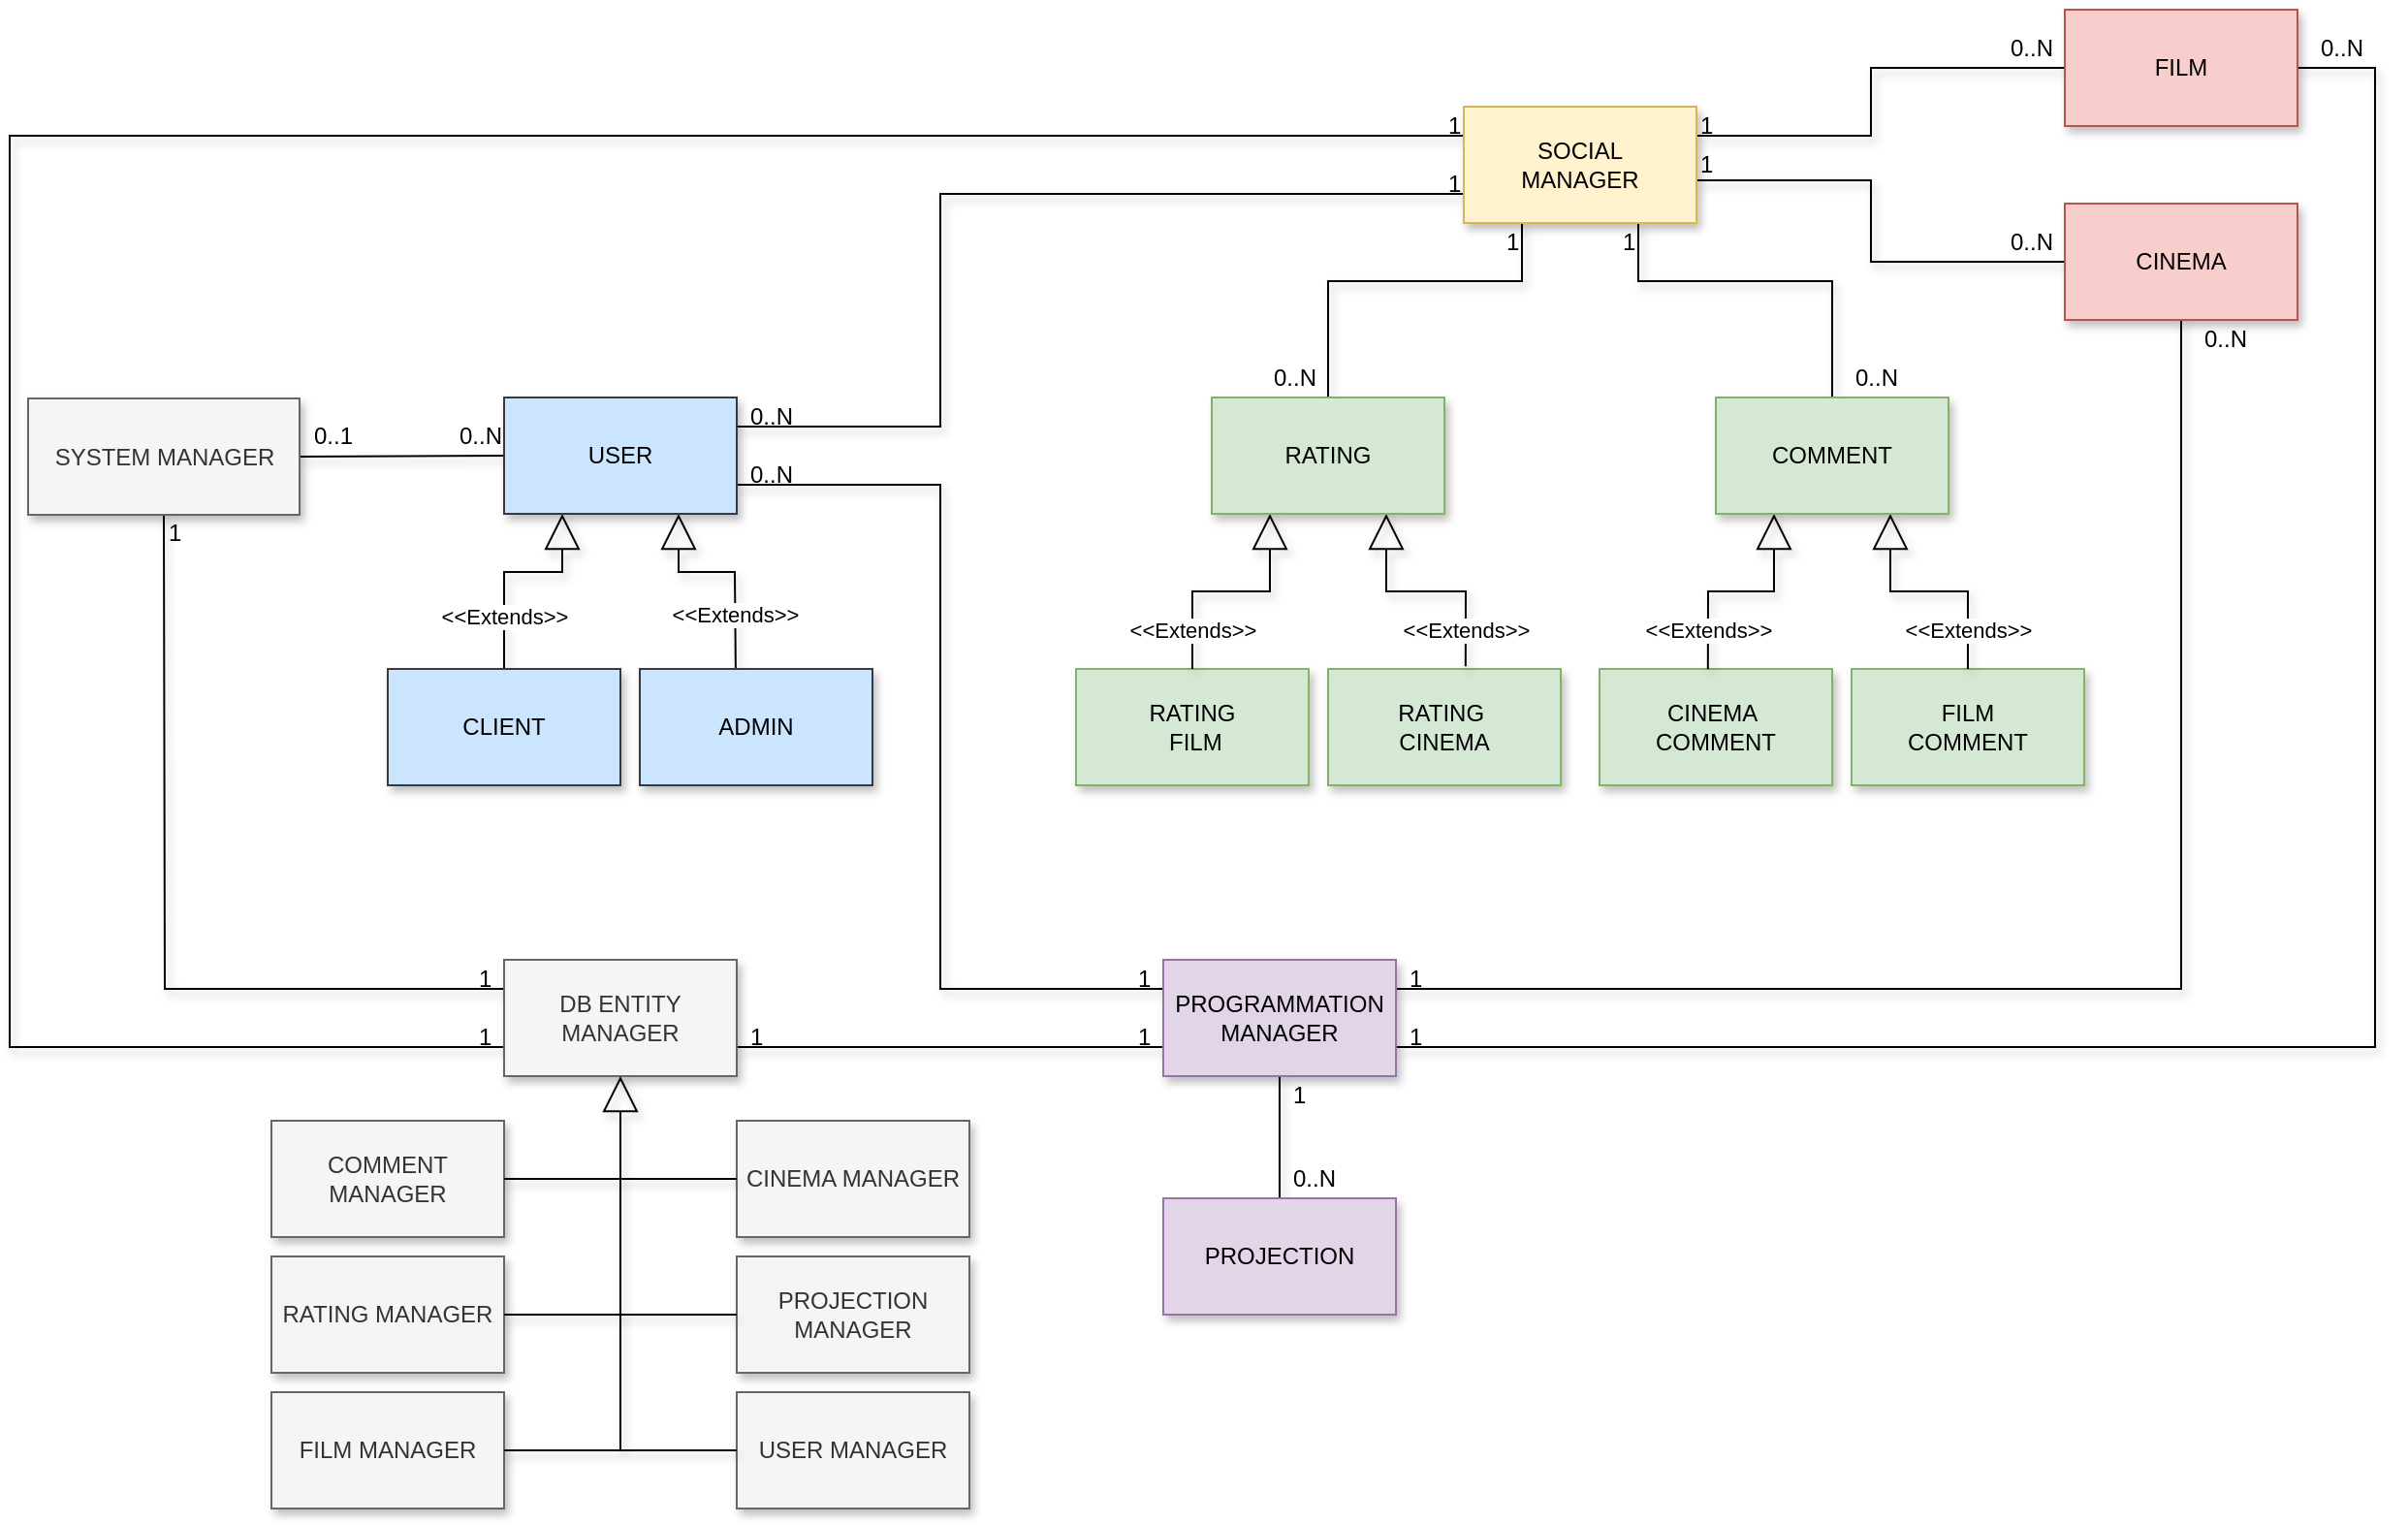 <mxfile version="12.1.0" type="device" pages="1"><diagram id="Bxf1iPgv2D-pFVaHU1Q9" name="Pagina-1"><mxGraphModel dx="1670" dy="628" grid="1" gridSize="10" guides="1" tooltips="1" connect="1" arrows="1" fold="1" page="1" pageScale="1" pageWidth="827" pageHeight="1169" math="0" shadow="0"><root><mxCell id="0"/><mxCell id="1" parent="0"/><mxCell id="x7nz9GGV9tn5JTqJILxh-5" value="FILM &lt;br&gt;COMMENT" style="rounded=0;whiteSpace=wrap;html=1;fillColor=#d5e8d4;strokeColor=#82b366;shadow=1;" parent="1" vertex="1"><mxGeometry x="870" y="640" width="120" height="60" as="geometry"/></mxCell><mxCell id="x7nz9GGV9tn5JTqJILxh-6" value="CINEMA&amp;nbsp;&lt;br&gt;COMMENT" style="rounded=0;whiteSpace=wrap;html=1;fillColor=#d5e8d4;strokeColor=#82b366;shadow=1;" parent="1" vertex="1"><mxGeometry x="740" y="640" width="120" height="60" as="geometry"/></mxCell><mxCell id="x7nz9GGV9tn5JTqJILxh-8" value="RATING&amp;nbsp;&lt;br&gt;CINEMA" style="rounded=0;whiteSpace=wrap;html=1;fillColor=#d5e8d4;strokeColor=#82b366;shadow=1;" parent="1" vertex="1"><mxGeometry x="600" y="640" width="120" height="60" as="geometry"/></mxCell><mxCell id="x7nz9GGV9tn5JTqJILxh-9" value="RATING&lt;br&gt;&amp;nbsp;FILM" style="rounded=0;whiteSpace=wrap;html=1;fillColor=#d5e8d4;strokeColor=#82b366;shadow=1;" parent="1" vertex="1"><mxGeometry x="470" y="640" width="120" height="60" as="geometry"/></mxCell><mxCell id="x7nz9GGV9tn5JTqJILxh-17" value="" style="endArrow=none;html=1;exitX=1;exitY=0.5;exitDx=0;exitDy=0;entryX=0;entryY=0.5;entryDx=0;entryDy=0;shadow=1;rounded=0;" parent="1" source="x7nz9GGV9tn5JTqJILxh-16" target="x7nz9GGV9tn5JTqJILxh-15" edge="1"><mxGeometry width="50" height="50" relative="1" as="geometry"><mxPoint x="190" y="470" as="sourcePoint"/><mxPoint x="140" y="450" as="targetPoint"/></mxGeometry></mxCell><mxCell id="x7nz9GGV9tn5JTqJILxh-18" value="" style="endArrow=none;html=1;entryX=0;entryY=0.75;entryDx=0;entryDy=0;exitX=1;exitY=0.25;exitDx=0;exitDy=0;shadow=1;rounded=0;" parent="1" source="x7nz9GGV9tn5JTqJILxh-15" target="x7nz9GGV9tn5JTqJILxh-12" edge="1"><mxGeometry width="50" height="50" relative="1" as="geometry"><mxPoint x="40" y="640" as="sourcePoint"/><mxPoint x="90" y="590" as="targetPoint"/><Array as="points"><mxPoint x="400" y="515"/><mxPoint x="400" y="395"/></Array></mxGeometry></mxCell><mxCell id="x7nz9GGV9tn5JTqJILxh-19" value="&amp;lt;&amp;lt;Extends&amp;gt;&amp;gt;" style="endArrow=block;endSize=16;endFill=0;html=1;exitX=0.5;exitY=0;exitDx=0;exitDy=0;entryX=0.25;entryY=1;entryDx=0;entryDy=0;shadow=1;rounded=0;" parent="1" source="x7nz9GGV9tn5JTqJILxh-14" target="x7nz9GGV9tn5JTqJILxh-15" edge="1"><mxGeometry x="-0.5" width="160" relative="1" as="geometry"><mxPoint x="245" y="810" as="sourcePoint"/><mxPoint x="186" y="552" as="targetPoint"/><Array as="points"><mxPoint x="175" y="590"/><mxPoint x="205" y="590"/></Array><mxPoint as="offset"/></mxGeometry></mxCell><mxCell id="x7nz9GGV9tn5JTqJILxh-20" value="&amp;lt;&amp;lt;Extends&amp;gt;&amp;gt;" style="endArrow=block;endSize=16;endFill=0;html=1;entryX=0.75;entryY=1;entryDx=0;entryDy=0;exitX=0.412;exitY=0.006;exitDx=0;exitDy=0;exitPerimeter=0;shadow=1;rounded=0;" parent="1" source="x7nz9GGV9tn5JTqJILxh-13" target="x7nz9GGV9tn5JTqJILxh-15" edge="1"><mxGeometry x="-0.491" width="160" relative="1" as="geometry"><mxPoint x="255" y="820" as="sourcePoint"/><mxPoint x="415" y="820" as="targetPoint"/><Array as="points"><mxPoint x="294" y="590"/><mxPoint x="265" y="590"/></Array><mxPoint as="offset"/></mxGeometry></mxCell><mxCell id="x7nz9GGV9tn5JTqJILxh-21" value="&amp;lt;&amp;lt;Extends&amp;gt;&amp;gt;" style="endArrow=block;endSize=16;endFill=0;html=1;entryX=0.25;entryY=1;entryDx=0;entryDy=0;exitX=0.5;exitY=0;exitDx=0;exitDy=0;shadow=1;rounded=0;" parent="1" source="x7nz9GGV9tn5JTqJILxh-9" target="x7nz9GGV9tn5JTqJILxh-11" edge="1"><mxGeometry x="-0.667" width="160" relative="1" as="geometry"><mxPoint x="500" y="650" as="sourcePoint"/><mxPoint x="360" y="690" as="targetPoint"/><Array as="points"><mxPoint x="530" y="600"/><mxPoint x="570" y="600"/></Array><mxPoint as="offset"/></mxGeometry></mxCell><mxCell id="x7nz9GGV9tn5JTqJILxh-22" value="&amp;lt;&amp;lt;Extends&amp;gt;&amp;gt;" style="endArrow=block;endSize=16;endFill=0;html=1;entryX=0.75;entryY=1;entryDx=0;entryDy=0;exitX=0.591;exitY=-0.022;exitDx=0;exitDy=0;exitPerimeter=0;shadow=1;rounded=0;" parent="1" source="x7nz9GGV9tn5JTqJILxh-8" target="x7nz9GGV9tn5JTqJILxh-11" edge="1"><mxGeometry x="-0.688" width="160" relative="1" as="geometry"><mxPoint x="660" y="640" as="sourcePoint"/><mxPoint x="370" y="700" as="targetPoint"/><Array as="points"><mxPoint x="671" y="600"/><mxPoint x="630" y="600"/></Array><mxPoint as="offset"/></mxGeometry></mxCell><mxCell id="x7nz9GGV9tn5JTqJILxh-23" value="&amp;lt;&amp;lt;Extends&amp;gt;&amp;gt;" style="endArrow=block;endSize=16;endFill=0;html=1;exitX=0.466;exitY=0.003;exitDx=0;exitDy=0;exitPerimeter=0;shadow=1;rounded=0;entryX=0.25;entryY=1;entryDx=0;entryDy=0;" parent="1" source="x7nz9GGV9tn5JTqJILxh-6" target="x7nz9GGV9tn5JTqJILxh-10" edge="1"><mxGeometry x="-0.645" width="160" relative="1" as="geometry"><mxPoint x="710" y="670" as="sourcePoint"/><mxPoint x="786" y="540" as="targetPoint"/><Array as="points"><mxPoint x="796" y="600"/><mxPoint x="830" y="600"/></Array><mxPoint as="offset"/></mxGeometry></mxCell><mxCell id="x7nz9GGV9tn5JTqJILxh-24" value="&amp;lt;&amp;lt;Extends&amp;gt;&amp;gt;" style="endArrow=block;endSize=16;endFill=0;html=1;entryX=0.75;entryY=1;entryDx=0;entryDy=0;exitX=0.5;exitY=0;exitDx=0;exitDy=0;shadow=1;rounded=0;" parent="1" source="x7nz9GGV9tn5JTqJILxh-5" target="x7nz9GGV9tn5JTqJILxh-10" edge="1"><mxGeometry x="-0.665" width="160" relative="1" as="geometry"><mxPoint x="810" y="660" as="sourcePoint"/><mxPoint x="390" y="720" as="targetPoint"/><Array as="points"><mxPoint x="930" y="600"/><mxPoint x="890" y="600"/></Array><mxPoint as="offset"/></mxGeometry></mxCell><mxCell id="x7nz9GGV9tn5JTqJILxh-25" value="" style="endArrow=none;html=1;entryX=0;entryY=0.5;entryDx=0;entryDy=0;exitX=1;exitY=0.25;exitDx=0;exitDy=0;shadow=1;rounded=0;" parent="1" source="x7nz9GGV9tn5JTqJILxh-12" target="x7nz9GGV9tn5JTqJILxh-4" edge="1"><mxGeometry width="50" height="50" relative="1" as="geometry"><mxPoint x="50" y="650" as="sourcePoint"/><mxPoint x="100" y="600" as="targetPoint"/><Array as="points"><mxPoint x="800" y="365"/><mxPoint x="880" y="365"/><mxPoint x="880" y="330"/></Array></mxGeometry></mxCell><mxCell id="x7nz9GGV9tn5JTqJILxh-26" value="" style="endArrow=none;html=1;entryX=0.25;entryY=1;entryDx=0;entryDy=0;shadow=1;rounded=0;exitX=0.5;exitY=0;exitDx=0;exitDy=0;" parent="1" source="x7nz9GGV9tn5JTqJILxh-11" target="x7nz9GGV9tn5JTqJILxh-12" edge="1"><mxGeometry width="50" height="50" relative="1" as="geometry"><mxPoint x="630" y="480" as="sourcePoint"/><mxPoint x="110" y="610" as="targetPoint"/><Array as="points"><mxPoint x="600" y="440"/><mxPoint x="700" y="440"/></Array></mxGeometry></mxCell><mxCell id="x7nz9GGV9tn5JTqJILxh-27" value="" style="endArrow=none;html=1;exitX=0.5;exitY=0;exitDx=0;exitDy=0;entryX=0.75;entryY=1;entryDx=0;entryDy=0;shadow=1;rounded=0;" parent="1" source="x7nz9GGV9tn5JTqJILxh-10" target="x7nz9GGV9tn5JTqJILxh-12" edge="1"><mxGeometry width="50" height="50" relative="1" as="geometry"><mxPoint x="70" y="670" as="sourcePoint"/><mxPoint x="120" y="620" as="targetPoint"/><Array as="points"><mxPoint x="860" y="440"/><mxPoint x="760" y="440"/></Array></mxGeometry></mxCell><mxCell id="x7nz9GGV9tn5JTqJILxh-28" value="" style="endArrow=none;html=1;entryX=0.5;entryY=1;entryDx=0;entryDy=0;shadow=1;rounded=0;exitX=0;exitY=0.25;exitDx=0;exitDy=0;" parent="1" source="x7nz9GGV9tn5JTqJILxh-40" target="x7nz9GGV9tn5JTqJILxh-16" edge="1"><mxGeometry width="50" height="50" relative="1" as="geometry"><mxPoint x="240" y="820" as="sourcePoint"/><mxPoint x="130" y="630" as="targetPoint"/><Array as="points"><mxPoint y="805"/></Array></mxGeometry></mxCell><mxCell id="x7nz9GGV9tn5JTqJILxh-30" value="" style="endArrow=none;html=1;shadow=1;rounded=0;exitX=0;exitY=0.75;exitDx=0;exitDy=0;entryX=0;entryY=0.25;entryDx=0;entryDy=0;" parent="1" source="x7nz9GGV9tn5JTqJILxh-40" target="x7nz9GGV9tn5JTqJILxh-12" edge="1"><mxGeometry width="50" height="50" relative="1" as="geometry"><mxPoint x="200" y="830" as="sourcePoint"/><mxPoint x="520" y="360" as="targetPoint"/><Array as="points"><mxPoint x="-80" y="835"/><mxPoint x="-80" y="365"/></Array></mxGeometry></mxCell><mxCell id="x7nz9GGV9tn5JTqJILxh-31" value="" style="endArrow=none;html=1;entryX=1;entryY=0.75;entryDx=0;entryDy=0;shadow=1;rounded=0;" parent="1" target="x7nz9GGV9tn5JTqJILxh-15" edge="1"><mxGeometry width="50" height="50" relative="1" as="geometry"><mxPoint x="515" y="805" as="sourcePoint"/><mxPoint x="160" y="660" as="targetPoint"/><Array as="points"><mxPoint x="400" y="805"/><mxPoint x="400" y="545"/></Array></mxGeometry></mxCell><mxCell id="x7nz9GGV9tn5JTqJILxh-32" value="" style="endArrow=none;html=1;exitX=0;exitY=0.75;exitDx=0;exitDy=0;entryX=1;entryY=0.75;entryDx=0;entryDy=0;shadow=1;rounded=0;" parent="1" source="x7nz9GGV9tn5JTqJILxh-2" target="x7nz9GGV9tn5JTqJILxh-40" edge="1"><mxGeometry width="50" height="50" relative="1" as="geometry"><mxPoint x="120" y="720" as="sourcePoint"/><mxPoint x="170" y="670" as="targetPoint"/><Array as="points"/></mxGeometry></mxCell><mxCell id="x7nz9GGV9tn5JTqJILxh-33" value="" style="endArrow=none;html=1;entryX=0.5;entryY=1;entryDx=0;entryDy=0;exitX=0.5;exitY=0;exitDx=0;exitDy=0;shadow=1;" parent="1" source="x7nz9GGV9tn5JTqJILxh-1" target="x7nz9GGV9tn5JTqJILxh-2" edge="1"><mxGeometry width="50" height="50" relative="1" as="geometry"><mxPoint x="130" y="730" as="sourcePoint"/><mxPoint x="180" y="680" as="targetPoint"/></mxGeometry></mxCell><mxCell id="x7nz9GGV9tn5JTqJILxh-34" value="" style="endArrow=none;html=1;entryX=1;entryY=0.75;entryDx=0;entryDy=0;exitX=1;exitY=0.5;exitDx=0;exitDy=0;shadow=1;rounded=0;" parent="1" source="x7nz9GGV9tn5JTqJILxh-4" target="x7nz9GGV9tn5JTqJILxh-2" edge="1"><mxGeometry width="50" height="50" relative="1" as="geometry"><mxPoint x="140" y="740" as="sourcePoint"/><mxPoint x="190" y="690" as="targetPoint"/><Array as="points"><mxPoint x="1140" y="330"/><mxPoint x="1140" y="835"/></Array></mxGeometry></mxCell><mxCell id="x7nz9GGV9tn5JTqJILxh-35" value="" style="endArrow=none;html=1;entryX=1;entryY=0.25;entryDx=0;entryDy=0;exitX=0.5;exitY=1;exitDx=0;exitDy=0;shadow=1;rounded=0;" parent="1" source="x7nz9GGV9tn5JTqJILxh-3" target="x7nz9GGV9tn5JTqJILxh-2" edge="1"><mxGeometry width="50" height="50" relative="1" as="geometry"><mxPoint x="1030" y="811" as="sourcePoint"/><mxPoint x="200" y="700" as="targetPoint"/><Array as="points"><mxPoint x="1040" y="805"/></Array></mxGeometry></mxCell><mxCell id="x7nz9GGV9tn5JTqJILxh-36" value="" style="endArrow=none;html=1;entryX=0.992;entryY=0.633;entryDx=0;entryDy=0;entryPerimeter=0;exitX=0;exitY=0.5;exitDx=0;exitDy=0;shadow=1;rounded=0;" parent="1" source="x7nz9GGV9tn5JTqJILxh-3" target="x7nz9GGV9tn5JTqJILxh-12" edge="1"><mxGeometry width="50" height="50" relative="1" as="geometry"><mxPoint x="160" y="760" as="sourcePoint"/><mxPoint x="210" y="710" as="targetPoint"/><Array as="points"><mxPoint x="880" y="430"/><mxPoint x="880" y="388"/><mxPoint x="830" y="388"/></Array></mxGeometry></mxCell><mxCell id="x7nz9GGV9tn5JTqJILxh-41" value="1" style="text;html=1;resizable=0;points=[];autosize=1;align=left;verticalAlign=top;spacingTop=-4;shadow=1;" parent="1" vertex="1"><mxGeometry x="790.069" y="370" width="20" height="20" as="geometry"/></mxCell><mxCell id="x7nz9GGV9tn5JTqJILxh-42" value="1" style="text;html=1;resizable=0;points=[];autosize=1;align=left;verticalAlign=top;spacingTop=-4;shadow=1;" parent="1" vertex="1"><mxGeometry x="660.069" y="380" width="20" height="20" as="geometry"/></mxCell><mxCell id="x7nz9GGV9tn5JTqJILxh-43" value="1" style="text;html=1;resizable=0;points=[];autosize=1;align=left;verticalAlign=top;spacingTop=-4;shadow=1;" parent="1" vertex="1"><mxGeometry x="660.069" y="350" width="20" height="20" as="geometry"/></mxCell><mxCell id="x7nz9GGV9tn5JTqJILxh-44" value="1" style="text;html=1;resizable=0;points=[];autosize=1;align=left;verticalAlign=top;spacingTop=-4;shadow=1;" parent="1" vertex="1"><mxGeometry x="690.069" y="410" width="20" height="20" as="geometry"/></mxCell><mxCell id="x7nz9GGV9tn5JTqJILxh-45" value="1" style="text;html=1;resizable=0;points=[];autosize=1;align=left;verticalAlign=top;spacingTop=-4;shadow=1;" parent="1" vertex="1"><mxGeometry x="750.069" y="410" width="20" height="20" as="geometry"/></mxCell><mxCell id="x7nz9GGV9tn5JTqJILxh-46" value="1" style="text;html=1;resizable=0;points=[];autosize=1;align=left;verticalAlign=top;spacingTop=-4;shadow=1;" parent="1" vertex="1"><mxGeometry x="790.069" y="350" width="20" height="20" as="geometry"/></mxCell><mxCell id="x7nz9GGV9tn5JTqJILxh-47" value="1" style="text;html=1;resizable=0;points=[];autosize=1;align=left;verticalAlign=top;spacingTop=-4;shadow=1;" parent="1" vertex="1"><mxGeometry x="499.929" y="790" width="20" height="20" as="geometry"/></mxCell><mxCell id="x7nz9GGV9tn5JTqJILxh-48" value="1" style="text;html=1;resizable=0;points=[];autosize=1;align=left;verticalAlign=top;spacingTop=-4;shadow=1;" parent="1" vertex="1"><mxGeometry x="499.929" y="820" width="20" height="20" as="geometry"/></mxCell><mxCell id="x7nz9GGV9tn5JTqJILxh-49" value="1" style="text;html=1;resizable=0;points=[];autosize=1;align=left;verticalAlign=top;spacingTop=-4;shadow=1;" parent="1" vertex="1"><mxGeometry x="579.929" y="850" width="20" height="20" as="geometry"/></mxCell><mxCell id="x7nz9GGV9tn5JTqJILxh-50" value="1" style="text;html=1;resizable=0;points=[];autosize=1;align=left;verticalAlign=top;spacingTop=-4;shadow=1;" parent="1" vertex="1"><mxGeometry x="639.929" y="820" width="20" height="20" as="geometry"/></mxCell><mxCell id="x7nz9GGV9tn5JTqJILxh-51" value="1" style="text;html=1;resizable=0;points=[];autosize=1;align=left;verticalAlign=top;spacingTop=-4;shadow=1;" parent="1" vertex="1"><mxGeometry x="639.929" y="790" width="20" height="20" as="geometry"/></mxCell><mxCell id="x7nz9GGV9tn5JTqJILxh-52" value="1" style="text;html=1;resizable=0;points=[];autosize=1;align=left;verticalAlign=top;spacingTop=-4;shadow=1;" parent="1" vertex="1"><mxGeometry x="160.143" y="820" width="20" height="20" as="geometry"/></mxCell><mxCell id="x7nz9GGV9tn5JTqJILxh-53" value="1" style="text;html=1;resizable=0;points=[];autosize=1;align=left;verticalAlign=top;spacingTop=-4;shadow=1;" parent="1" vertex="1"><mxGeometry x="160.143" y="790" width="20" height="20" as="geometry"/></mxCell><mxCell id="x7nz9GGV9tn5JTqJILxh-54" value="1" style="text;html=1;resizable=0;points=[];autosize=1;align=left;verticalAlign=top;spacingTop=-4;shadow=1;" parent="1" vertex="1"><mxGeometry x="300.143" y="820" width="20" height="20" as="geometry"/></mxCell><mxCell id="x7nz9GGV9tn5JTqJILxh-55" value="1" style="text;html=1;resizable=0;points=[];autosize=1;align=left;verticalAlign=top;spacingTop=-4;shadow=1;" parent="1" vertex="1"><mxGeometry y="560" width="20" height="20" as="geometry"/></mxCell><mxCell id="x7nz9GGV9tn5JTqJILxh-56" value="0..1" style="text;html=1;resizable=0;points=[];autosize=1;align=left;verticalAlign=top;spacingTop=-4;shadow=1;" parent="1" vertex="1"><mxGeometry x="75" y="510.2" width="40" height="20" as="geometry"/></mxCell><mxCell id="x7nz9GGV9tn5JTqJILxh-59" value="0..N" style="text;html=1;resizable=0;points=[];autosize=1;align=left;verticalAlign=top;spacingTop=-4;shadow=1;" parent="1" vertex="1"><mxGeometry x="950" y="309.833" width="40" height="20" as="geometry"/></mxCell><mxCell id="x7nz9GGV9tn5JTqJILxh-60" value="0..N" style="text;html=1;resizable=0;points=[];autosize=1;align=left;verticalAlign=top;spacingTop=-4;shadow=1;" parent="1" vertex="1"><mxGeometry x="580" y="892.833" width="40" height="20" as="geometry"/></mxCell><mxCell id="x7nz9GGV9tn5JTqJILxh-61" value="0..N" style="text;html=1;resizable=0;points=[];autosize=1;align=left;verticalAlign=top;spacingTop=-4;shadow=1;" parent="1" vertex="1"><mxGeometry x="570.214" y="480.333" width="40" height="20" as="geometry"/></mxCell><mxCell id="x7nz9GGV9tn5JTqJILxh-62" value="0..N" style="text;html=1;resizable=0;points=[];autosize=1;align=left;verticalAlign=top;spacingTop=-4;shadow=1;" parent="1" vertex="1"><mxGeometry x="870.214" y="479.833" width="40" height="20" as="geometry"/></mxCell><mxCell id="x7nz9GGV9tn5JTqJILxh-63" value="0..N" style="text;html=1;resizable=0;points=[];autosize=1;align=left;verticalAlign=top;spacingTop=-4;shadow=1;" parent="1" vertex="1"><mxGeometry x="300" y="529.833" width="40" height="20" as="geometry"/></mxCell><mxCell id="x7nz9GGV9tn5JTqJILxh-64" value="0..N" style="text;html=1;resizable=0;points=[];autosize=1;align=left;verticalAlign=top;spacingTop=-4;shadow=1;" parent="1" vertex="1"><mxGeometry x="300" y="499.833" width="40" height="20" as="geometry"/></mxCell><mxCell id="x7nz9GGV9tn5JTqJILxh-65" value="0..N" style="text;html=1;resizable=0;points=[];autosize=1;align=left;verticalAlign=top;spacingTop=-4;shadow=1;" parent="1" vertex="1"><mxGeometry x="150" y="509.833" width="40" height="20" as="geometry"/></mxCell><mxCell id="x7nz9GGV9tn5JTqJILxh-68" value="0..N" style="text;html=1;resizable=0;points=[];autosize=1;align=left;verticalAlign=top;spacingTop=-4;shadow=1;" parent="1" vertex="1"><mxGeometry x="1110" y="309.833" width="40" height="20" as="geometry"/></mxCell><mxCell id="x7nz9GGV9tn5JTqJILxh-69" value="0..N" style="text;html=1;resizable=0;points=[];autosize=1;align=left;verticalAlign=top;spacingTop=-4;shadow=1;" parent="1" vertex="1"><mxGeometry x="950" y="409.833" width="40" height="20" as="geometry"/></mxCell><mxCell id="x7nz9GGV9tn5JTqJILxh-70" value="0..N" style="text;html=1;resizable=0;points=[];autosize=1;align=left;verticalAlign=top;spacingTop=-4;shadow=1;" parent="1" vertex="1"><mxGeometry x="1050" y="460.333" width="40" height="20" as="geometry"/></mxCell><mxCell id="x7nz9GGV9tn5JTqJILxh-1" value="PROJECTION" style="rounded=0;whiteSpace=wrap;html=1;fillColor=#e1d5e7;strokeColor=#9673a6;shadow=1;" parent="1" vertex="1"><mxGeometry x="515" y="913" width="120" height="60" as="geometry"/></mxCell><mxCell id="x7nz9GGV9tn5JTqJILxh-2" value="PROGRAMMATION&lt;br&gt;MANAGER" style="rounded=0;whiteSpace=wrap;html=1;fillColor=#e1d5e7;strokeColor=#9673a6;shadow=1;" parent="1" vertex="1"><mxGeometry x="515" y="790" width="120" height="60" as="geometry"/></mxCell><mxCell id="x7nz9GGV9tn5JTqJILxh-3" value="CINEMA" style="rounded=0;whiteSpace=wrap;html=1;fillColor=#f8cecc;strokeColor=#b85450;shadow=1;" parent="1" vertex="1"><mxGeometry x="980" y="400" width="120" height="60" as="geometry"/></mxCell><mxCell id="x7nz9GGV9tn5JTqJILxh-4" value="FILM" style="rounded=0;whiteSpace=wrap;html=1;fillColor=#f8cecc;strokeColor=#b85450;shadow=1;" parent="1" vertex="1"><mxGeometry x="980" y="300" width="120" height="60" as="geometry"/></mxCell><mxCell id="x7nz9GGV9tn5JTqJILxh-10" value="COMMENT" style="rounded=0;whiteSpace=wrap;html=1;fillColor=#d5e8d4;strokeColor=#82b366;shadow=1;" parent="1" vertex="1"><mxGeometry x="800" y="500" width="120" height="60" as="geometry"/></mxCell><mxCell id="x7nz9GGV9tn5JTqJILxh-11" value="RATING" style="rounded=0;whiteSpace=wrap;html=1;fillColor=#d5e8d4;strokeColor=#82b366;shadow=1;" parent="1" vertex="1"><mxGeometry x="540" y="500" width="120" height="60" as="geometry"/></mxCell><mxCell id="x7nz9GGV9tn5JTqJILxh-12" value="SOCIAL&lt;br&gt;MANAGER" style="rounded=0;whiteSpace=wrap;html=1;fillColor=#fff2cc;strokeColor=#d6b656;shadow=1;" parent="1" vertex="1"><mxGeometry x="670" y="350" width="120" height="60" as="geometry"/></mxCell><mxCell id="x7nz9GGV9tn5JTqJILxh-13" value="ADMIN" style="rounded=0;whiteSpace=wrap;html=1;fillColor=#cce5ff;strokeColor=#36393d;shadow=1;" parent="1" vertex="1"><mxGeometry x="245" y="640" width="120" height="60" as="geometry"/></mxCell><mxCell id="x7nz9GGV9tn5JTqJILxh-14" value="CLIENT" style="rounded=0;whiteSpace=wrap;html=1;fillColor=#cce5ff;strokeColor=#36393d;shadow=1;" parent="1" vertex="1"><mxGeometry x="115" y="640" width="120" height="60" as="geometry"/></mxCell><mxCell id="x7nz9GGV9tn5JTqJILxh-15" value="USER" style="rounded=0;whiteSpace=wrap;html=1;fillColor=#cce5ff;strokeColor=#36393d;shadow=1;" parent="1" vertex="1"><mxGeometry x="175" y="500" width="120" height="60" as="geometry"/></mxCell><mxCell id="x7nz9GGV9tn5JTqJILxh-16" value="SYSTEM MANAGER" style="rounded=0;whiteSpace=wrap;html=1;fillColor=#f5f5f5;strokeColor=#666666;shadow=1;fontColor=#333333;" parent="1" vertex="1"><mxGeometry x="-70.5" y="500.5" width="140" height="60" as="geometry"/></mxCell><mxCell id="x7nz9GGV9tn5JTqJILxh-40" value="DB ENTITY MANAGER" style="rounded=0;whiteSpace=wrap;html=1;fillColor=#f5f5f5;strokeColor=#666666;shadow=1;fontColor=#333333;" parent="1" vertex="1"><mxGeometry x="175" y="790" width="120" height="60" as="geometry"/></mxCell><mxCell id="YRGAsAHE9AYiIbWZhrDN-1" value="USER MANAGER" style="rounded=0;whiteSpace=wrap;html=1;fillColor=#f5f5f5;strokeColor=#666666;shadow=1;fontColor=#333333;" parent="1" vertex="1"><mxGeometry x="295" y="1013" width="120" height="60" as="geometry"/></mxCell><mxCell id="YRGAsAHE9AYiIbWZhrDN-2" value="RATING MANAGER" style="rounded=0;whiteSpace=wrap;html=1;fillColor=#f5f5f5;strokeColor=#666666;shadow=1;fontColor=#333333;" parent="1" vertex="1"><mxGeometry x="55" y="943" width="120" height="60" as="geometry"/></mxCell><mxCell id="YRGAsAHE9AYiIbWZhrDN-3" value="COMMENT MANAGER" style="rounded=0;whiteSpace=wrap;html=1;fillColor=#f5f5f5;strokeColor=#666666;shadow=1;fontColor=#333333;" parent="1" vertex="1"><mxGeometry x="55" y="873" width="120" height="60" as="geometry"/></mxCell><mxCell id="YRGAsAHE9AYiIbWZhrDN-4" value="PROJECTION MANAGER" style="rounded=0;whiteSpace=wrap;html=1;fillColor=#f5f5f5;strokeColor=#666666;shadow=1;fontColor=#333333;" parent="1" vertex="1"><mxGeometry x="295" y="943" width="120" height="60" as="geometry"/></mxCell><mxCell id="YRGAsAHE9AYiIbWZhrDN-5" value="FILM MANAGER" style="rounded=0;whiteSpace=wrap;html=1;fillColor=#f5f5f5;strokeColor=#666666;shadow=1;fontColor=#333333;" parent="1" vertex="1"><mxGeometry x="55" y="1013" width="120" height="60" as="geometry"/></mxCell><mxCell id="YRGAsAHE9AYiIbWZhrDN-6" value="CINEMA MANAGER" style="rounded=0;whiteSpace=wrap;html=1;fillColor=#f5f5f5;strokeColor=#666666;shadow=1;fontColor=#333333;" parent="1" vertex="1"><mxGeometry x="295" y="873" width="120" height="60" as="geometry"/></mxCell><mxCell id="YRGAsAHE9AYiIbWZhrDN-7" value="" style="endArrow=block;endSize=16;endFill=0;html=1;entryX=0.5;entryY=1;entryDx=0;entryDy=0;shadow=1;rounded=0;exitX=1;exitY=0.5;exitDx=0;exitDy=0;" parent="1" source="YRGAsAHE9AYiIbWZhrDN-5" target="x7nz9GGV9tn5JTqJILxh-40" edge="1"><mxGeometry x="0.763" width="160" relative="1" as="geometry"><mxPoint x="235" y="1040" as="sourcePoint"/><mxPoint x="275" y="570" as="targetPoint"/><Array as="points"><mxPoint x="235" y="1043"/><mxPoint x="235" y="950"/></Array><mxPoint as="offset"/></mxGeometry></mxCell><mxCell id="YRGAsAHE9AYiIbWZhrDN-8" value="" style="endArrow=none;html=1;exitX=0;exitY=0.5;exitDx=0;exitDy=0;shadow=1;" parent="1" source="YRGAsAHE9AYiIbWZhrDN-1" edge="1"><mxGeometry width="50" height="50" relative="1" as="geometry"><mxPoint x="-80" y="1150" as="sourcePoint"/><mxPoint x="235" y="1043" as="targetPoint"/></mxGeometry></mxCell><mxCell id="YRGAsAHE9AYiIbWZhrDN-9" value="" style="endArrow=none;html=1;exitX=0;exitY=0.5;exitDx=0;exitDy=0;shadow=1;" parent="1" source="YRGAsAHE9AYiIbWZhrDN-4" edge="1"><mxGeometry width="50" height="50" relative="1" as="geometry"><mxPoint x="295" y="980" as="sourcePoint"/><mxPoint x="235" y="973" as="targetPoint"/></mxGeometry></mxCell><mxCell id="YRGAsAHE9AYiIbWZhrDN-10" value="" style="endArrow=none;html=1;exitX=0;exitY=0.5;exitDx=0;exitDy=0;shadow=1;" parent="1" source="YRGAsAHE9AYiIbWZhrDN-6" edge="1"><mxGeometry width="50" height="50" relative="1" as="geometry"><mxPoint x="295" y="910" as="sourcePoint"/><mxPoint x="235" y="903" as="targetPoint"/></mxGeometry></mxCell><mxCell id="YRGAsAHE9AYiIbWZhrDN-11" value="" style="endArrow=none;html=1;shadow=1;entryX=1;entryY=0.5;entryDx=0;entryDy=0;" parent="1" target="YRGAsAHE9AYiIbWZhrDN-3" edge="1"><mxGeometry width="50" height="50" relative="1" as="geometry"><mxPoint x="235" y="903" as="sourcePoint"/><mxPoint x="175" y="902.5" as="targetPoint"/></mxGeometry></mxCell><mxCell id="YRGAsAHE9AYiIbWZhrDN-12" value="" style="endArrow=none;html=1;exitX=0;exitY=0.5;exitDx=0;exitDy=0;shadow=1;entryX=1;entryY=0.5;entryDx=0;entryDy=0;" parent="1" target="YRGAsAHE9AYiIbWZhrDN-2" edge="1"><mxGeometry width="50" height="50" relative="1" as="geometry"><mxPoint x="235" y="973" as="sourcePoint"/><mxPoint x="175" y="973" as="targetPoint"/></mxGeometry></mxCell></root></mxGraphModel></diagram></mxfile>